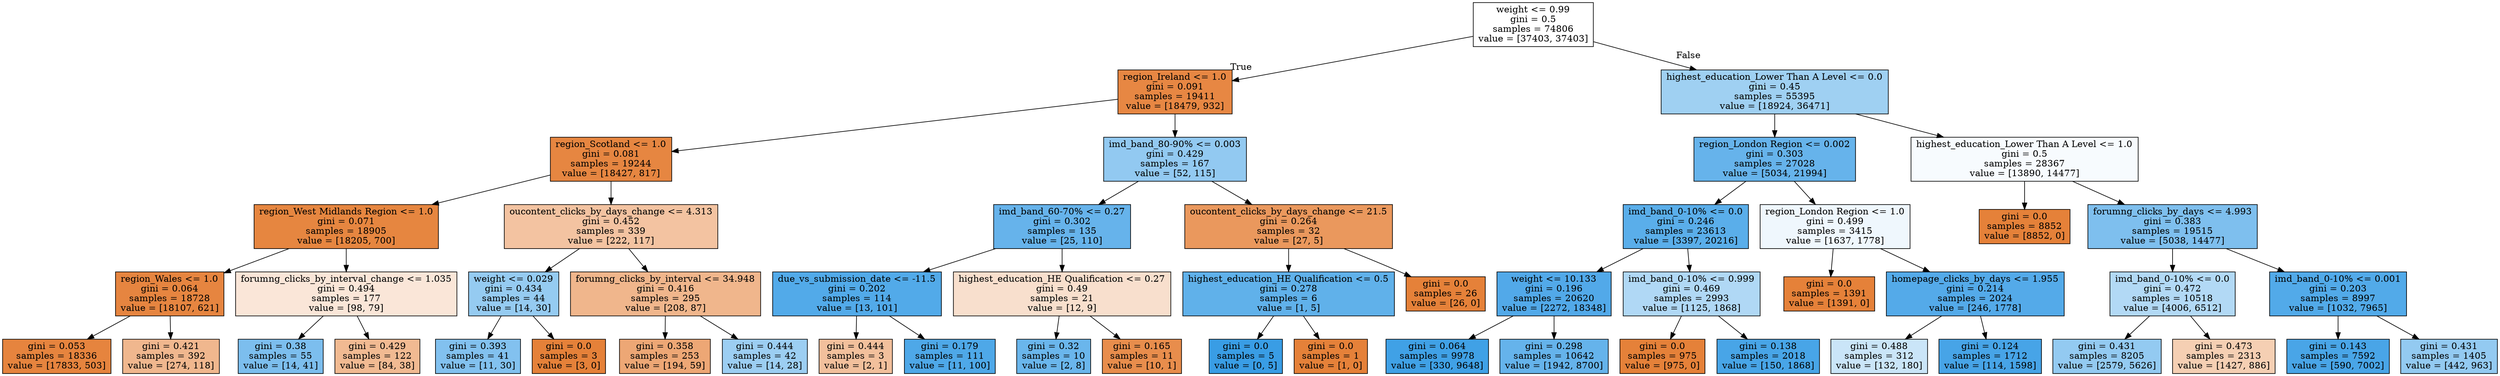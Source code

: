 digraph Tree {
node [shape=box, style="filled", color="black"] ;
0 [label="weight <= 0.99\ngini = 0.5\nsamples = 74806\nvalue = [37403, 37403]", fillcolor="#e5813900"] ;
1 [label="region_Ireland <= 1.0\ngini = 0.091\nsamples = 19411\nvalue = [18479, 932]", fillcolor="#e58139f2"] ;
0 -> 1 [labeldistance=2.5, labelangle=45, headlabel="True"] ;
2 [label="region_Scotland <= 1.0\ngini = 0.081\nsamples = 19244\nvalue = [18427, 817]", fillcolor="#e58139f4"] ;
1 -> 2 ;
3 [label="region_West Midlands Region <= 1.0\ngini = 0.071\nsamples = 18905\nvalue = [18205, 700]", fillcolor="#e58139f5"] ;
2 -> 3 ;
4 [label="region_Wales <= 1.0\ngini = 0.064\nsamples = 18728\nvalue = [18107, 621]", fillcolor="#e58139f6"] ;
3 -> 4 ;
5 [label="gini = 0.053\nsamples = 18336\nvalue = [17833, 503]", fillcolor="#e58139f8"] ;
4 -> 5 ;
6 [label="gini = 0.421\nsamples = 392\nvalue = [274, 118]", fillcolor="#e5813991"] ;
4 -> 6 ;
7 [label="forumng_clicks_by_interval_change <= 1.035\ngini = 0.494\nsamples = 177\nvalue = [98, 79]", fillcolor="#e5813931"] ;
3 -> 7 ;
8 [label="gini = 0.38\nsamples = 55\nvalue = [14, 41]", fillcolor="#399de5a8"] ;
7 -> 8 ;
9 [label="gini = 0.429\nsamples = 122\nvalue = [84, 38]", fillcolor="#e581398c"] ;
7 -> 9 ;
10 [label="oucontent_clicks_by_days_change <= 4.313\ngini = 0.452\nsamples = 339\nvalue = [222, 117]", fillcolor="#e5813979"] ;
2 -> 10 ;
11 [label="weight <= 0.029\ngini = 0.434\nsamples = 44\nvalue = [14, 30]", fillcolor="#399de588"] ;
10 -> 11 ;
12 [label="gini = 0.393\nsamples = 41\nvalue = [11, 30]", fillcolor="#399de5a1"] ;
11 -> 12 ;
13 [label="gini = 0.0\nsamples = 3\nvalue = [3, 0]", fillcolor="#e58139ff"] ;
11 -> 13 ;
14 [label="forumng_clicks_by_interval <= 34.948\ngini = 0.416\nsamples = 295\nvalue = [208, 87]", fillcolor="#e5813994"] ;
10 -> 14 ;
15 [label="gini = 0.358\nsamples = 253\nvalue = [194, 59]", fillcolor="#e58139b1"] ;
14 -> 15 ;
16 [label="gini = 0.444\nsamples = 42\nvalue = [14, 28]", fillcolor="#399de57f"] ;
14 -> 16 ;
17 [label="imd_band_80-90% <= 0.003\ngini = 0.429\nsamples = 167\nvalue = [52, 115]", fillcolor="#399de58c"] ;
1 -> 17 ;
18 [label="imd_band_60-70% <= 0.27\ngini = 0.302\nsamples = 135\nvalue = [25, 110]", fillcolor="#399de5c5"] ;
17 -> 18 ;
19 [label="due_vs_submission_date <= -11.5\ngini = 0.202\nsamples = 114\nvalue = [13, 101]", fillcolor="#399de5de"] ;
18 -> 19 ;
20 [label="gini = 0.444\nsamples = 3\nvalue = [2, 1]", fillcolor="#e581397f"] ;
19 -> 20 ;
21 [label="gini = 0.179\nsamples = 111\nvalue = [11, 100]", fillcolor="#399de5e3"] ;
19 -> 21 ;
22 [label="highest_education_HE Qualification <= 0.27\ngini = 0.49\nsamples = 21\nvalue = [12, 9]", fillcolor="#e5813940"] ;
18 -> 22 ;
23 [label="gini = 0.32\nsamples = 10\nvalue = [2, 8]", fillcolor="#399de5bf"] ;
22 -> 23 ;
24 [label="gini = 0.165\nsamples = 11\nvalue = [10, 1]", fillcolor="#e58139e6"] ;
22 -> 24 ;
25 [label="oucontent_clicks_by_days_change <= 21.5\ngini = 0.264\nsamples = 32\nvalue = [27, 5]", fillcolor="#e58139d0"] ;
17 -> 25 ;
26 [label="highest_education_HE Qualification <= 0.5\ngini = 0.278\nsamples = 6\nvalue = [1, 5]", fillcolor="#399de5cc"] ;
25 -> 26 ;
27 [label="gini = 0.0\nsamples = 5\nvalue = [0, 5]", fillcolor="#399de5ff"] ;
26 -> 27 ;
28 [label="gini = 0.0\nsamples = 1\nvalue = [1, 0]", fillcolor="#e58139ff"] ;
26 -> 28 ;
29 [label="gini = 0.0\nsamples = 26\nvalue = [26, 0]", fillcolor="#e58139ff"] ;
25 -> 29 ;
30 [label="highest_education_Lower Than A Level <= 0.0\ngini = 0.45\nsamples = 55395\nvalue = [18924, 36471]", fillcolor="#399de57b"] ;
0 -> 30 [labeldistance=2.5, labelangle=-45, headlabel="False"] ;
31 [label="region_London Region <= 0.002\ngini = 0.303\nsamples = 27028\nvalue = [5034, 21994]", fillcolor="#399de5c5"] ;
30 -> 31 ;
32 [label="imd_band_0-10% <= 0.0\ngini = 0.246\nsamples = 23613\nvalue = [3397, 20216]", fillcolor="#399de5d4"] ;
31 -> 32 ;
33 [label="weight <= 10.133\ngini = 0.196\nsamples = 20620\nvalue = [2272, 18348]", fillcolor="#399de5df"] ;
32 -> 33 ;
34 [label="gini = 0.064\nsamples = 9978\nvalue = [330, 9648]", fillcolor="#399de5f6"] ;
33 -> 34 ;
35 [label="gini = 0.298\nsamples = 10642\nvalue = [1942, 8700]", fillcolor="#399de5c6"] ;
33 -> 35 ;
36 [label="imd_band_0-10% <= 0.999\ngini = 0.469\nsamples = 2993\nvalue = [1125, 1868]", fillcolor="#399de565"] ;
32 -> 36 ;
37 [label="gini = 0.0\nsamples = 975\nvalue = [975, 0]", fillcolor="#e58139ff"] ;
36 -> 37 ;
38 [label="gini = 0.138\nsamples = 2018\nvalue = [150, 1868]", fillcolor="#399de5eb"] ;
36 -> 38 ;
39 [label="region_London Region <= 1.0\ngini = 0.499\nsamples = 3415\nvalue = [1637, 1778]", fillcolor="#399de514"] ;
31 -> 39 ;
40 [label="gini = 0.0\nsamples = 1391\nvalue = [1391, 0]", fillcolor="#e58139ff"] ;
39 -> 40 ;
41 [label="homepage_clicks_by_days <= 1.955\ngini = 0.214\nsamples = 2024\nvalue = [246, 1778]", fillcolor="#399de5dc"] ;
39 -> 41 ;
42 [label="gini = 0.488\nsamples = 312\nvalue = [132, 180]", fillcolor="#399de544"] ;
41 -> 42 ;
43 [label="gini = 0.124\nsamples = 1712\nvalue = [114, 1598]", fillcolor="#399de5ed"] ;
41 -> 43 ;
44 [label="highest_education_Lower Than A Level <= 1.0\ngini = 0.5\nsamples = 28367\nvalue = [13890, 14477]", fillcolor="#399de50a"] ;
30 -> 44 ;
45 [label="gini = 0.0\nsamples = 8852\nvalue = [8852, 0]", fillcolor="#e58139ff"] ;
44 -> 45 ;
46 [label="forumng_clicks_by_days <= 4.993\ngini = 0.383\nsamples = 19515\nvalue = [5038, 14477]", fillcolor="#399de5a6"] ;
44 -> 46 ;
47 [label="imd_band_0-10% <= 0.0\ngini = 0.472\nsamples = 10518\nvalue = [4006, 6512]", fillcolor="#399de562"] ;
46 -> 47 ;
48 [label="gini = 0.431\nsamples = 8205\nvalue = [2579, 5626]", fillcolor="#399de58a"] ;
47 -> 48 ;
49 [label="gini = 0.473\nsamples = 2313\nvalue = [1427, 886]", fillcolor="#e5813961"] ;
47 -> 49 ;
50 [label="imd_band_0-10% <= 0.001\ngini = 0.203\nsamples = 8997\nvalue = [1032, 7965]", fillcolor="#399de5de"] ;
46 -> 50 ;
51 [label="gini = 0.143\nsamples = 7592\nvalue = [590, 7002]", fillcolor="#399de5ea"] ;
50 -> 51 ;
52 [label="gini = 0.431\nsamples = 1405\nvalue = [442, 963]", fillcolor="#399de58a"] ;
50 -> 52 ;
}